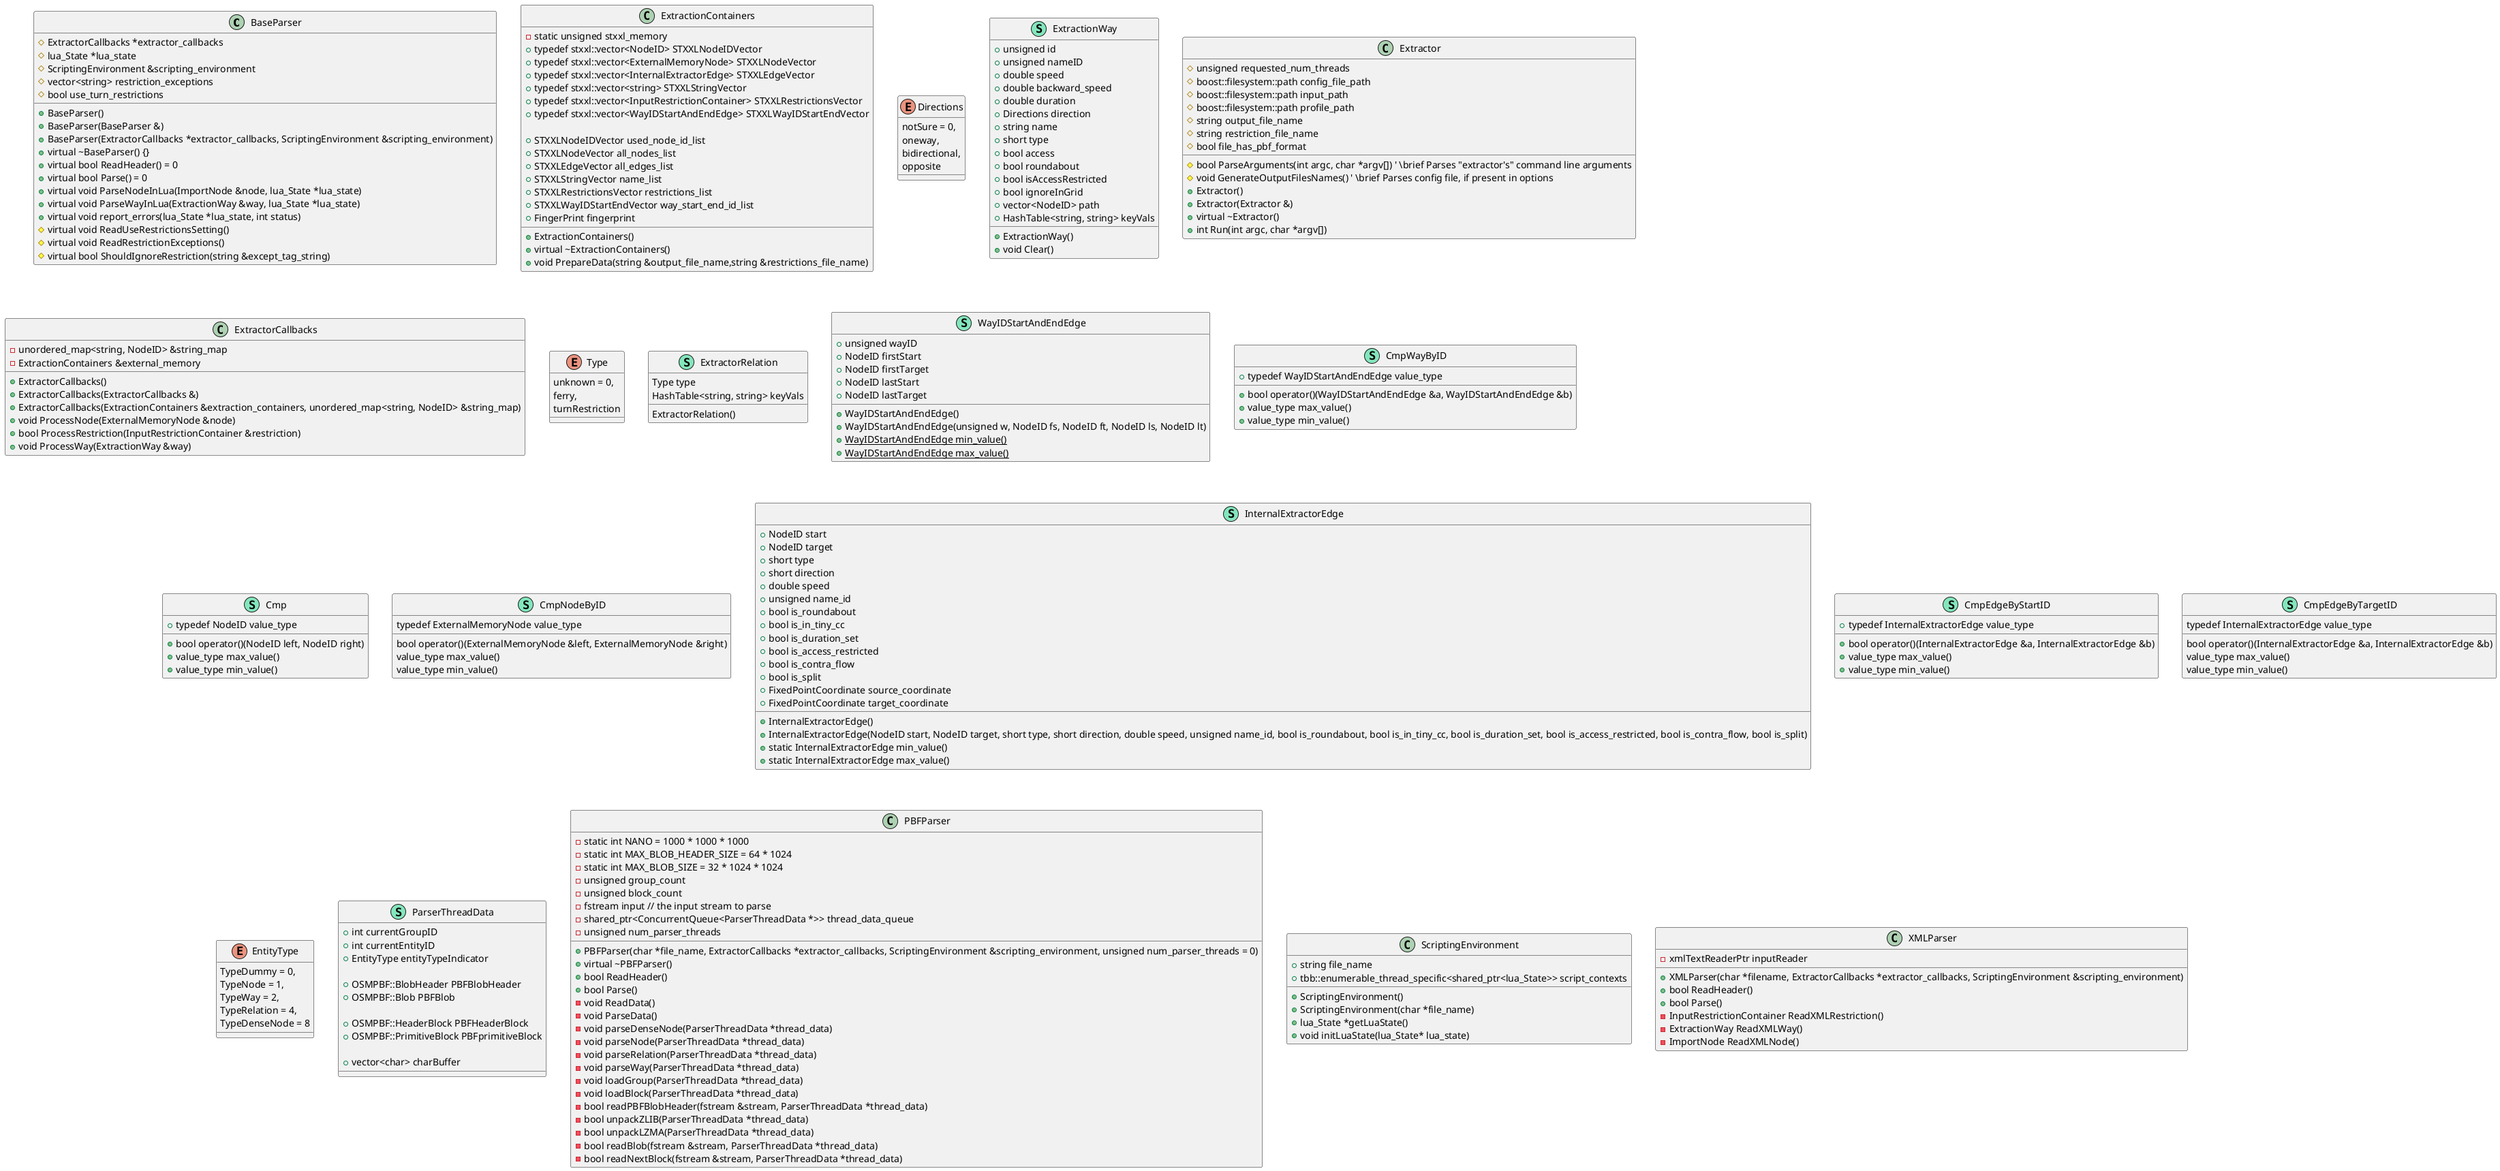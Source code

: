@startuml


    ' BaseParser.cpp .h

    class BaseParser {
        +BaseParser()
        +BaseParser(BaseParser &)
        +BaseParser(ExtractorCallbacks *extractor_callbacks, ScriptingEnvironment &scripting_environment)
        +virtual ~BaseParser() {}
        +virtual bool ReadHeader() = 0
        +virtual bool Parse() = 0
        +virtual void ParseNodeInLua(ImportNode &node, lua_State *lua_state)
        +virtual void ParseWayInLua(ExtractionWay &way, lua_State *lua_state)
        +virtual void report_errors(lua_State *lua_state, int status)
        #virtual void ReadUseRestrictionsSetting()
        #virtual void ReadRestrictionExceptions()
        #virtual bool ShouldIgnoreRestriction(string &except_tag_string)
        #ExtractorCallbacks *extractor_callbacks
        #lua_State *lua_state
        #ScriptingEnvironment &scripting_environment
        #vector<string> restriction_exceptions
        #bool use_turn_restrictions
    }

    ' ExtractionContainers.cpp .h

    class ExtractionContainers {
        -static unsigned stxxl_memory
        +typedef stxxl::vector<NodeID> STXXLNodeIDVector
        +typedef stxxl::vector<ExternalMemoryNode> STXXLNodeVector
        +typedef stxxl::vector<InternalExtractorEdge> STXXLEdgeVector
        +typedef stxxl::vector<string> STXXLStringVector
        +typedef stxxl::vector<InputRestrictionContainer> STXXLRestrictionsVector
        +typedef stxxl::vector<WayIDStartAndEndEdge> STXXLWayIDStartEndVector

        +STXXLNodeIDVector used_node_id_list
        +STXXLNodeVector all_nodes_list
        +STXXLEdgeVector all_edges_list
        +STXXLStringVector name_list
        +STXXLRestrictionsVector restrictions_list
        +STXXLWayIDStartEndVector way_start_end_id_list
        +FingerPrint fingerprint
        +ExtractionContainers()
        +virtual ~ExtractionContainers()
        +void PrepareData(string &output_file_name,string &restrictions_file_name)
    }

    ' ExtractorHelperFunctions
    '     Only functions

    ' ExtractionWay

    enum Directions { 
        notSure = 0,
        oneway,
        bidirectional,
        opposite 
    }

    class ExtractionWay <<(S,#83e6bc)>> {
        +ExtractionWay()
        +void Clear()
        +unsigned id
        +unsigned nameID
        +double speed
        +double backward_speed
        +double duration
        +Directions direction
        +string name
        +short type
        +bool access
        +bool roundabout
        +bool isAccessRestricted
        +bool ignoreInGrid
        +vector<NodeID> path
        +HashTable<string, string> keyVals
    }

    ' Extractor.cpp .h

    class Extractor {
        #unsigned requested_num_threads
        #boost::filesystem::path config_file_path
        #boost::filesystem::path input_path
        #boost::filesystem::path profile_path
        #string output_file_name
        #string restriction_file_name
        #bool file_has_pbf_format
        #bool ParseArguments(int argc, char *argv[]) ' \brief Parses "extractor's" command line arguments
        #void GenerateOutputFilesNames() ' \brief Parses config file, if present in options 
        +Extractor()
        +Extractor(Extractor &)
        +virtual ~Extractor()
        +int Run(int argc, char *argv[])
    }

    ' Extractor

    class ExtractorCallbacks {
        -unordered_map<string, NodeID> &string_map
        -ExtractionContainers &external_memory
        +ExtractorCallbacks()
        +ExtractorCallbacks(ExtractorCallbacks &)
        +ExtractorCallbacks(ExtractionContainers &extraction_containers, unordered_map<string, NodeID> &string_map)
        +void ProcessNode(ExternalMemoryNode &node)
        +bool ProcessRestriction(InputRestrictionContainer &restriction)
        +void ProcessWay(ExtractionWay &way)
    }


    ' ExtractorStructs.h

    enum Type { 
        unknown = 0,
        ferry,
        turnRestriction 
    }

    class ExtractorRelation <<(S,#83e6bc)>> {
        ExtractorRelation()
        Type type
        HashTable<string, string> keyVals
    }

    class WayIDStartAndEndEdge <<(S,#83e6bc)>> {
        +unsigned wayID
        +NodeID firstStart
        +NodeID firstTarget
        +NodeID lastStart
        +NodeID lastTarget
        +WayIDStartAndEndEdge()
        +WayIDStartAndEndEdge(unsigned w, NodeID fs, NodeID ft, NodeID ls, NodeID lt)
        +{static} WayIDStartAndEndEdge min_value()
        +{static} WayIDStartAndEndEdge max_value()
    }

    class CmpWayByID <<(S,#83e6bc)>> {
        +typedef WayIDStartAndEndEdge value_type
        +bool operator()(WayIDStartAndEndEdge &a, WayIDStartAndEndEdge &b)
        +value_type max_value()
        +value_type min_value()
    }

    class Cmp <<(S,#83e6bc)>> {
        +typedef NodeID value_type
        +bool operator()(NodeID left, NodeID right)
        +value_type max_value()
        +value_type min_value()
    }

    class CmpNodeByID <<(S,#83e6bc)>> {
        typedef ExternalMemoryNode value_type
        bool operator()(ExternalMemoryNode &left, ExternalMemoryNode &right)
        value_type max_value()
        value_type min_value()
    }

' InternalExtractorEdge.h

    class InternalExtractorEdge <<(S,#83e6bc)>> {
        +InternalExtractorEdge()
        +InternalExtractorEdge(NodeID start, NodeID target, short type, short direction, double speed, unsigned name_id, bool is_roundabout, bool is_in_tiny_cc, bool is_duration_set, bool is_access_restricted, bool is_contra_flow, bool is_split)
        +static InternalExtractorEdge min_value()
        +static InternalExtractorEdge max_value()
        +NodeID start
        +NodeID target
        +short type
        +short direction
        +double speed
        +unsigned name_id
        +bool is_roundabout
        +bool is_in_tiny_cc
        +bool is_duration_set
        +bool is_access_restricted
        +bool is_contra_flow
        +bool is_split
        +FixedPointCoordinate source_coordinate
        +FixedPointCoordinate target_coordinate
    }

    class CmpEdgeByStartID <<(S,#83e6bc)>> {
        +typedef InternalExtractorEdge value_type
        +bool operator()(InternalExtractorEdge &a, InternalExtractorEdge &b)
        +value_type max_value()
        +value_type min_value()
    }

    class CmpEdgeByTargetID <<(S,#83e6bc)>> {
        typedef InternalExtractorEdge value_type
        bool operator()(InternalExtractorEdge &a, InternalExtractorEdge &b)
        value_type max_value()
        value_type min_value()
    }

    ' PBFParser.cpp .h

    enum EntityType {
        TypeDummy = 0,
        TypeNode = 1,
        TypeWay = 2,
        TypeRelation = 4,
        TypeDenseNode = 8 
    }

    class ParserThreadData <<(S,#83e6bc)>> {
        +int currentGroupID
        +int currentEntityID
        +EntityType entityTypeIndicator

        +OSMPBF::BlobHeader PBFBlobHeader
        +OSMPBF::Blob PBFBlob

        +OSMPBF::HeaderBlock PBFHeaderBlock
        +OSMPBF::PrimitiveBlock PBFprimitiveBlock

        +vector<char> charBuffer
    }

    class PBFParser {
        +PBFParser(char *file_name, ExtractorCallbacks *extractor_callbacks, ScriptingEnvironment &scripting_environment, unsigned num_parser_threads = 0)
        +virtual ~PBFParser()
        +bool ReadHeader()
        +bool Parse()
        -void ReadData()
        -void ParseData()
        -void parseDenseNode(ParserThreadData *thread_data)
        -void parseNode(ParserThreadData *thread_data)
        -void parseRelation(ParserThreadData *thread_data)
        -void parseWay(ParserThreadData *thread_data)
        -void loadGroup(ParserThreadData *thread_data)
        -void loadBlock(ParserThreadData *thread_data)
        -bool readPBFBlobHeader(fstream &stream, ParserThreadData *thread_data)
        -bool unpackZLIB(ParserThreadData *thread_data)
        -bool unpackLZMA(ParserThreadData *thread_data)
        -bool readBlob(fstream &stream, ParserThreadData *thread_data)
        -bool readNextBlock(fstream &stream, ParserThreadData *thread_data)
        -static int NANO = 1000 * 1000 * 1000
        -static int MAX_BLOB_HEADER_SIZE = 64 * 1024
        -static int MAX_BLOB_SIZE = 32 * 1024 * 1024
        -unsigned group_count
        -unsigned block_count
        -fstream input // the input stream to parse
        -shared_ptr<ConcurrentQueue<ParserThreadData *>> thread_data_queue
        -unsigned num_parser_threads
    }

    ' ScriptingEnvironment.cpp .h

    class ScriptingEnvironment {
        +ScriptingEnvironment()
        +ScriptingEnvironment(char *file_name)
        +lua_State *getLuaState()
        +void initLuaState(lua_State* lua_state)
        +string file_name
        +tbb::enumerable_thread_specific<shared_ptr<lua_State>> script_contexts
    }

    ' XMLParser.cpp .h

    class XMLParser {
        +XMLParser(char *filename, ExtractorCallbacks *extractor_callbacks, ScriptingEnvironment &scripting_environment)
        +bool ReadHeader()
        +bool Parse()
        -InputRestrictionContainer ReadXMLRestriction()
        -ExtractionWay ReadXMLWay()
        -ImportNode ReadXMLNode()
        -xmlTextReaderPtr inputReader
    }

@enduml